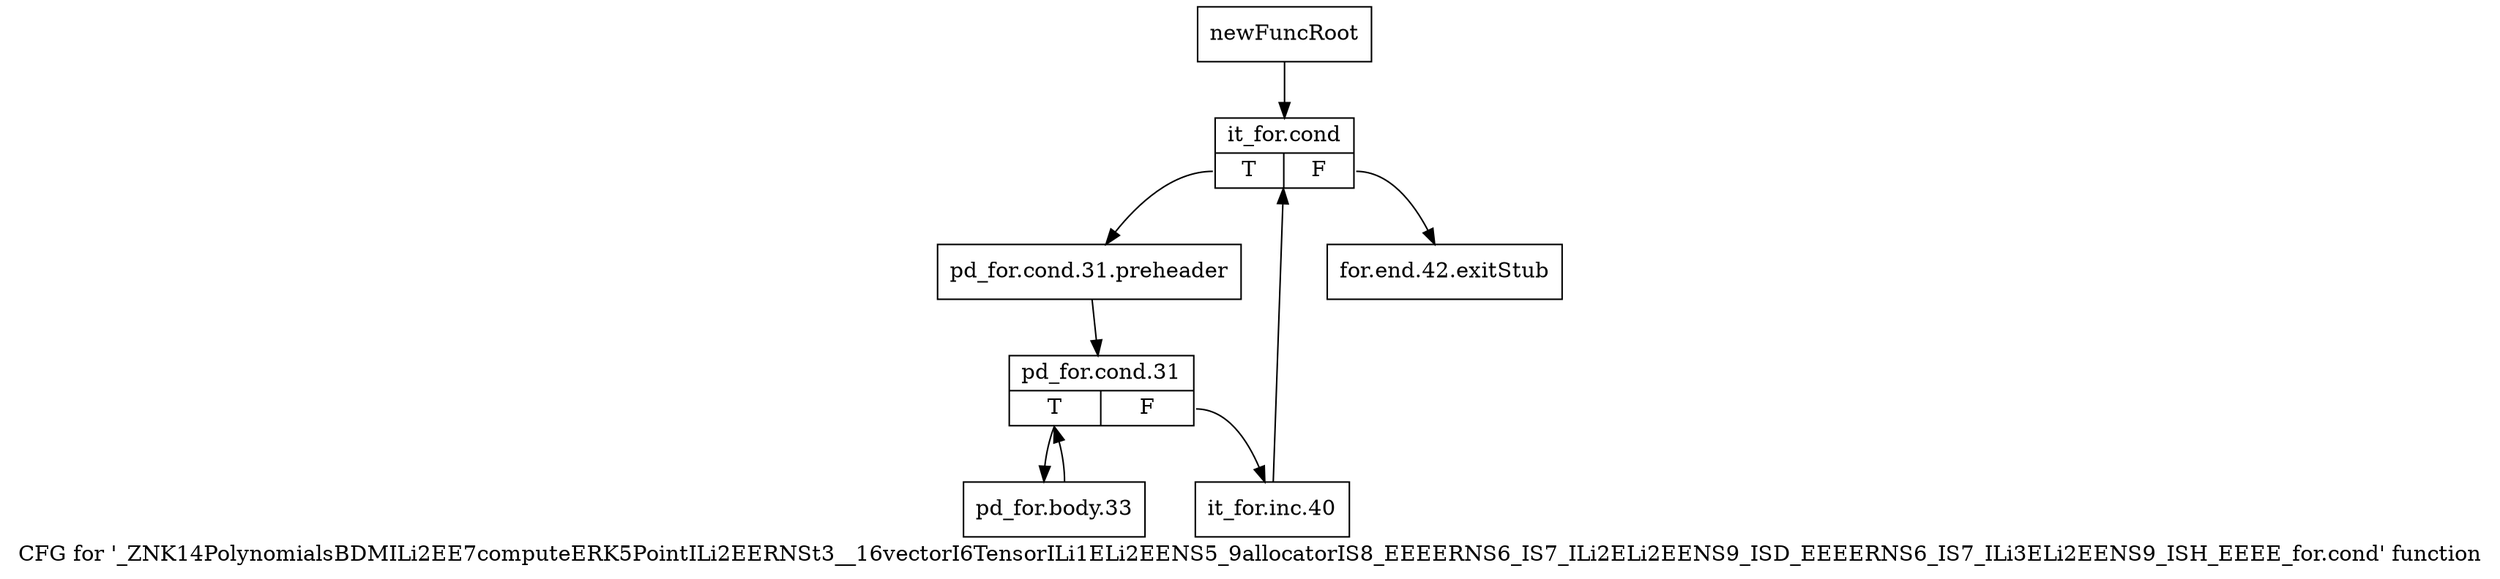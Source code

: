 digraph "CFG for '_ZNK14PolynomialsBDMILi2EE7computeERK5PointILi2EERNSt3__16vectorI6TensorILi1ELi2EENS5_9allocatorIS8_EEEERNS6_IS7_ILi2ELi2EENS9_ISD_EEEERNS6_IS7_ILi3ELi2EENS9_ISH_EEEE_for.cond' function" {
	label="CFG for '_ZNK14PolynomialsBDMILi2EE7computeERK5PointILi2EERNSt3__16vectorI6TensorILi1ELi2EENS5_9allocatorIS8_EEEERNS6_IS7_ILi2ELi2EENS9_ISD_EEEERNS6_IS7_ILi3ELi2EENS9_ISH_EEEE_for.cond' function";

	Node0x9994ef0 [shape=record,label="{newFuncRoot}"];
	Node0x9994ef0 -> Node0x9994f90;
	Node0x9994f40 [shape=record,label="{for.end.42.exitStub}"];
	Node0x9994f90 [shape=record,label="{it_for.cond|{<s0>T|<s1>F}}"];
	Node0x9994f90:s0 -> Node0x9994fe0;
	Node0x9994f90:s1 -> Node0x9994f40;
	Node0x9994fe0 [shape=record,label="{pd_for.cond.31.preheader}"];
	Node0x9994fe0 -> Node0x9995030;
	Node0x9995030 [shape=record,label="{pd_for.cond.31|{<s0>T|<s1>F}}"];
	Node0x9995030:s0 -> Node0x99950d0;
	Node0x9995030:s1 -> Node0x9995080;
	Node0x9995080 [shape=record,label="{it_for.inc.40}"];
	Node0x9995080 -> Node0x9994f90;
	Node0x99950d0 [shape=record,label="{pd_for.body.33}"];
	Node0x99950d0 -> Node0x9995030;
}
